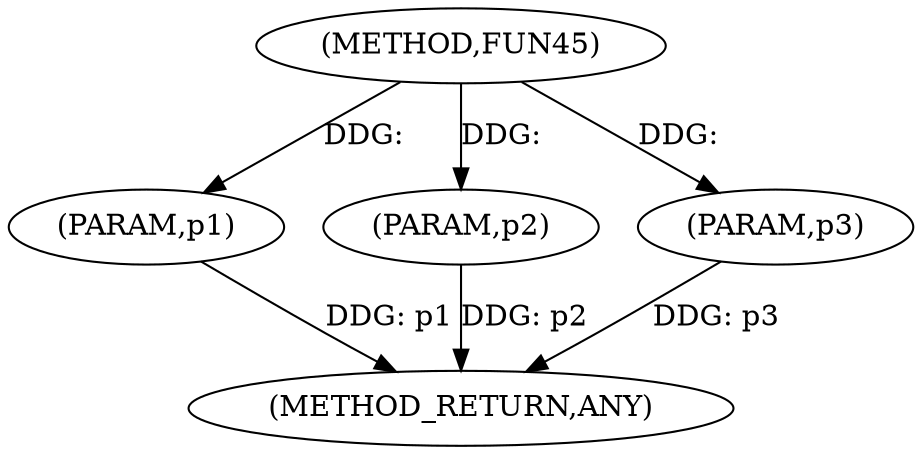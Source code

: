 
digraph "FUN45" {  

"2124" [label = "(METHOD,FUN45)" ]

"2129" [label = "(METHOD_RETURN,ANY)" ]

"2125" [label = "(PARAM,p1)" ]

"2126" [label = "(PARAM,p2)" ]

"2127" [label = "(PARAM,p3)" ]

  "2125" -> "2129"  [ label = "DDG: p1"] 

  "2126" -> "2129"  [ label = "DDG: p2"] 

  "2127" -> "2129"  [ label = "DDG: p3"] 

  "2124" -> "2125"  [ label = "DDG: "] 

  "2124" -> "2126"  [ label = "DDG: "] 

  "2124" -> "2127"  [ label = "DDG: "] 

}